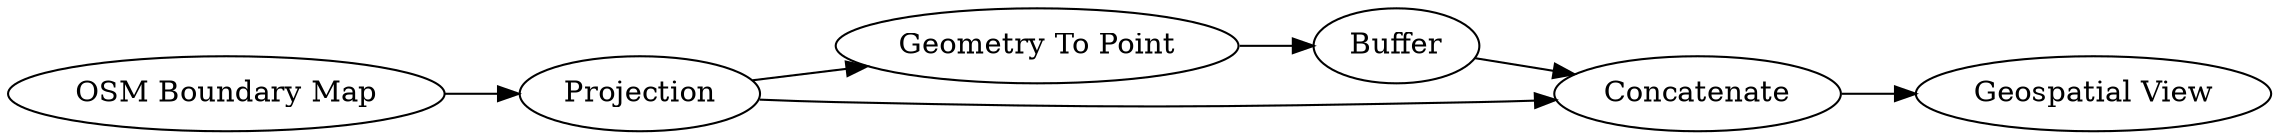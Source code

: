 digraph {
	232 -> 238
	234 -> 246
	238 -> 234
	243 -> 237
	246 -> 243
	238 -> 243
	232 [label="OSM Boundary Map"]
	246 [label=Buffer]
	237 [label="Geospatial View"]
	243 [label=Concatenate]
	234 [label="Geometry To Point"]
	238 [label=Projection]
	rankdir=LR
}
